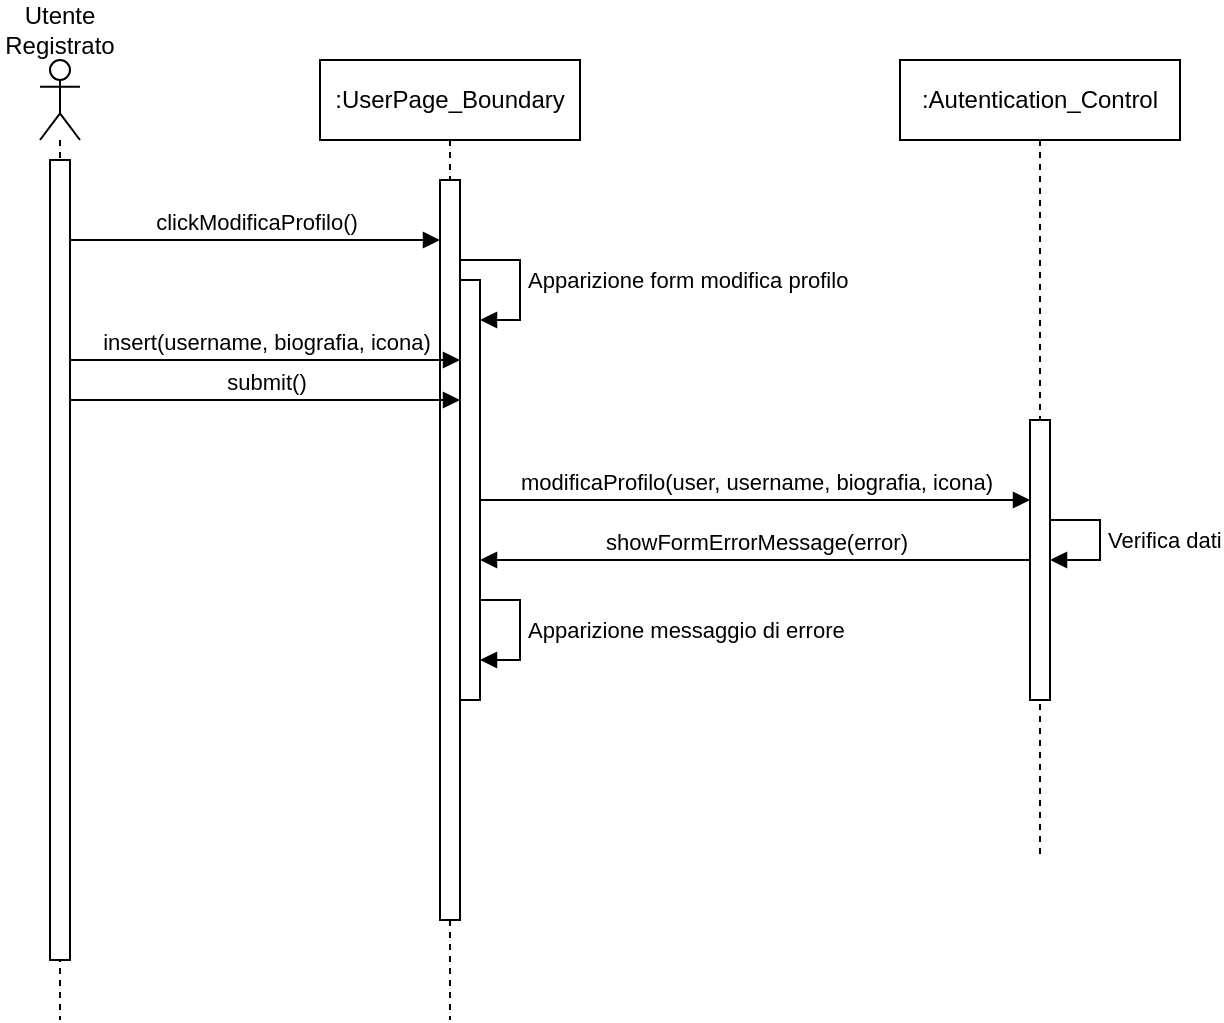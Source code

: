 <mxfile version="25.0.2">
  <diagram name="Page-1" id="2YBvvXClWsGukQMizWep">
    <mxGraphModel dx="1034" dy="511" grid="1" gridSize="10" guides="1" tooltips="1" connect="1" arrows="1" fold="1" page="1" pageScale="1" pageWidth="850" pageHeight="1100" math="0" shadow="0">
      <root>
        <mxCell id="0" />
        <mxCell id="1" parent="0" />
        <mxCell id="Yy20S7QvmtoKti4dKJLe-1" value="" style="shape=umlLifeline;perimeter=lifelinePerimeter;whiteSpace=wrap;html=1;container=1;dropTarget=0;collapsible=0;recursiveResize=0;outlineConnect=0;portConstraint=eastwest;newEdgeStyle={&quot;curved&quot;:0,&quot;rounded&quot;:0};participant=umlActor;" vertex="1" parent="1">
          <mxGeometry x="20" y="40" width="20" height="480" as="geometry" />
        </mxCell>
        <mxCell id="Yy20S7QvmtoKti4dKJLe-2" value="" style="html=1;points=[[0,0,0,0,5],[0,1,0,0,-5],[1,0,0,0,5],[1,1,0,0,-5]];perimeter=orthogonalPerimeter;outlineConnect=0;targetShapes=umlLifeline;portConstraint=eastwest;newEdgeStyle={&quot;curved&quot;:0,&quot;rounded&quot;:0};" vertex="1" parent="Yy20S7QvmtoKti4dKJLe-1">
          <mxGeometry x="5" y="50" width="10" height="400" as="geometry" />
        </mxCell>
        <mxCell id="Yy20S7QvmtoKti4dKJLe-3" value=":UserPage_Boundary" style="shape=umlLifeline;perimeter=lifelinePerimeter;whiteSpace=wrap;html=1;container=1;dropTarget=0;collapsible=0;recursiveResize=0;outlineConnect=0;portConstraint=eastwest;newEdgeStyle={&quot;curved&quot;:0,&quot;rounded&quot;:0};" vertex="1" parent="1">
          <mxGeometry x="160" y="40" width="130" height="480" as="geometry" />
        </mxCell>
        <mxCell id="Yy20S7QvmtoKti4dKJLe-4" value="" style="html=1;points=[[0,0,0,0,5],[0,1,0,0,-5],[1,0,0,0,5],[1,1,0,0,-5]];perimeter=orthogonalPerimeter;outlineConnect=0;targetShapes=umlLifeline;portConstraint=eastwest;newEdgeStyle={&quot;curved&quot;:0,&quot;rounded&quot;:0};" vertex="1" parent="Yy20S7QvmtoKti4dKJLe-3">
          <mxGeometry x="60" y="60" width="10" height="370" as="geometry" />
        </mxCell>
        <mxCell id="Yy20S7QvmtoKti4dKJLe-5" value="" style="html=1;points=[[0,0,0,0,5],[0,1,0,0,-5],[1,0,0,0,5],[1,1,0,0,-5]];perimeter=orthogonalPerimeter;outlineConnect=0;targetShapes=umlLifeline;portConstraint=eastwest;newEdgeStyle={&quot;curved&quot;:0,&quot;rounded&quot;:0};" vertex="1" parent="Yy20S7QvmtoKti4dKJLe-3">
          <mxGeometry x="70" y="110" width="10" height="210" as="geometry" />
        </mxCell>
        <mxCell id="Yy20S7QvmtoKti4dKJLe-6" value="Apparizione form modifica profilo" style="html=1;align=left;spacingLeft=2;endArrow=block;rounded=0;edgeStyle=orthogonalEdgeStyle;curved=0;rounded=0;" edge="1" parent="Yy20S7QvmtoKti4dKJLe-3" source="Yy20S7QvmtoKti4dKJLe-4" target="Yy20S7QvmtoKti4dKJLe-5">
          <mxGeometry relative="1" as="geometry">
            <mxPoint x="210" y="130" as="sourcePoint" />
            <Array as="points">
              <mxPoint x="100" y="100" />
              <mxPoint x="100" y="130" />
            </Array>
          </mxGeometry>
        </mxCell>
        <mxCell id="Yy20S7QvmtoKti4dKJLe-9" value="Utente Registrato" style="text;html=1;align=center;verticalAlign=middle;whiteSpace=wrap;rounded=0;" vertex="1" parent="1">
          <mxGeometry y="10" width="60" height="30" as="geometry" />
        </mxCell>
        <mxCell id="Yy20S7QvmtoKti4dKJLe-10" value="clickModificaProfilo()" style="html=1;verticalAlign=bottom;endArrow=block;curved=0;rounded=0;" edge="1" parent="1" source="Yy20S7QvmtoKti4dKJLe-2" target="Yy20S7QvmtoKti4dKJLe-4">
          <mxGeometry width="80" relative="1" as="geometry">
            <mxPoint x="55" y="120" as="sourcePoint" />
            <mxPoint x="160" y="120" as="targetPoint" />
            <Array as="points">
              <mxPoint x="80" y="130" />
            </Array>
          </mxGeometry>
        </mxCell>
        <mxCell id="Yy20S7QvmtoKti4dKJLe-11" value="insert(username, biografia, icona)" style="html=1;verticalAlign=bottom;endArrow=block;curved=0;rounded=0;" edge="1" parent="1" source="Yy20S7QvmtoKti4dKJLe-2">
          <mxGeometry width="80" relative="1" as="geometry">
            <mxPoint x="55" y="190" as="sourcePoint" />
            <mxPoint x="230" y="190" as="targetPoint" />
          </mxGeometry>
        </mxCell>
        <mxCell id="Yy20S7QvmtoKti4dKJLe-12" value="submit()" style="html=1;verticalAlign=bottom;endArrow=block;curved=0;rounded=0;" edge="1" parent="1" source="Yy20S7QvmtoKti4dKJLe-2">
          <mxGeometry width="80" relative="1" as="geometry">
            <mxPoint x="55" y="210" as="sourcePoint" />
            <mxPoint x="230" y="210" as="targetPoint" />
          </mxGeometry>
        </mxCell>
        <mxCell id="Yy20S7QvmtoKti4dKJLe-13" value=":Autentication_Control" style="shape=umlLifeline;perimeter=lifelinePerimeter;whiteSpace=wrap;html=1;container=1;dropTarget=0;collapsible=0;recursiveResize=0;outlineConnect=0;portConstraint=eastwest;newEdgeStyle={&quot;curved&quot;:0,&quot;rounded&quot;:0};" vertex="1" parent="1">
          <mxGeometry x="450" y="40" width="140" height="400" as="geometry" />
        </mxCell>
        <mxCell id="Yy20S7QvmtoKti4dKJLe-14" value="" style="html=1;points=[[0,0,0,0,5],[0,1,0,0,-5],[1,0,0,0,5],[1,1,0,0,-5]];perimeter=orthogonalPerimeter;outlineConnect=0;targetShapes=umlLifeline;portConstraint=eastwest;newEdgeStyle={&quot;curved&quot;:0,&quot;rounded&quot;:0};" vertex="1" parent="Yy20S7QvmtoKti4dKJLe-13">
          <mxGeometry x="65" y="180" width="10" height="140" as="geometry" />
        </mxCell>
        <mxCell id="Yy20S7QvmtoKti4dKJLe-15" value="Verifica dati" style="html=1;align=left;spacingLeft=2;endArrow=block;rounded=0;edgeStyle=orthogonalEdgeStyle;curved=0;rounded=0;" edge="1" parent="Yy20S7QvmtoKti4dKJLe-13" source="Yy20S7QvmtoKti4dKJLe-14" target="Yy20S7QvmtoKti4dKJLe-14">
          <mxGeometry relative="1" as="geometry">
            <mxPoint x="80" y="229.98" as="sourcePoint" />
            <Array as="points">
              <mxPoint x="100" y="230" />
              <mxPoint x="100" y="250" />
            </Array>
            <mxPoint x="80" y="249.98" as="targetPoint" />
          </mxGeometry>
        </mxCell>
        <mxCell id="Yy20S7QvmtoKti4dKJLe-16" value="modificaProfilo(user, username, biografia, icona)" style="html=1;verticalAlign=bottom;endArrow=block;curved=0;rounded=0;" edge="1" parent="1">
          <mxGeometry width="80" relative="1" as="geometry">
            <mxPoint x="240" y="260" as="sourcePoint" />
            <mxPoint x="515" y="260" as="targetPoint" />
          </mxGeometry>
        </mxCell>
        <mxCell id="Yy20S7QvmtoKti4dKJLe-24" value="showFormErrorMessage(error)" style="html=1;verticalAlign=bottom;endArrow=block;curved=0;rounded=0;" edge="1" parent="1" source="Yy20S7QvmtoKti4dKJLe-14" target="Yy20S7QvmtoKti4dKJLe-5">
          <mxGeometry width="80" relative="1" as="geometry">
            <mxPoint x="380" y="290" as="sourcePoint" />
            <mxPoint x="460" y="290" as="targetPoint" />
          </mxGeometry>
        </mxCell>
        <mxCell id="Yy20S7QvmtoKti4dKJLe-26" value="Apparizione messaggio di errore" style="html=1;align=left;spacingLeft=2;endArrow=block;rounded=0;edgeStyle=orthogonalEdgeStyle;curved=0;rounded=0;exitX=1;exitY=0.762;exitDx=0;exitDy=0;exitPerimeter=0;" edge="1" parent="1" source="Yy20S7QvmtoKti4dKJLe-5">
          <mxGeometry relative="1" as="geometry">
            <mxPoint x="245" y="310" as="sourcePoint" />
            <Array as="points">
              <mxPoint x="260" y="310" />
              <mxPoint x="260" y="340" />
            </Array>
            <mxPoint x="240" y="340" as="targetPoint" />
          </mxGeometry>
        </mxCell>
      </root>
    </mxGraphModel>
  </diagram>
</mxfile>
